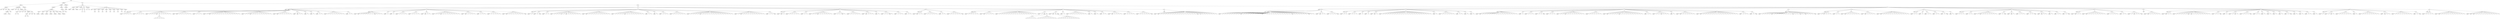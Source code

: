 digraph Tree {
	"t0" [label = "TEI"];
	"t1" [label = "teiHeader"];
	"t2" [label = "fileDesc"];
	"t3" [label = "titleStmt"];
	"t4" [label = "title"];
	"t5" [label = "title"];
	"t6" [label = "title"];
	"t7" [label = "author"];
	"t8" [label = "persName"];
	"t9" [label = "forename"];
	"t10" [label = "surname"];
	"t11" [label = "idno"];
	"t12" [label = "publicationStmt"];
	"t13" [label = "publisher"];
	"t14" [label = "idno"];
	"t15" [label = "idno"];
	"t16" [label = "availability"];
	"t17" [label = "licence"];
	"t18" [label = "ab"];
	"t19" [label = "ref"];
	"t20" [label = "sourceDesc"];
	"t21" [label = "bibl"];
	"t22" [label = "name"];
	"t23" [label = "idno"];
	"t24" [label = "idno"];
	"t25" [label = "availability"];
	"t26" [label = "licence"];
	"t27" [label = "ab"];
	"t28" [label = "ref"];
	"t29" [label = "bibl"];
	"t30" [label = "date"];
	"t31" [label = "date"];
	"t32" [label = "idno"];
	"t33" [label = "profileDesc"];
	"t34" [label = "particDesc"];
	"t35" [label = "listPerson"];
	"t36" [label = "person"];
	"t37" [label = "persName"];
	"t38" [label = "person"];
	"t39" [label = "persName"];
	"t40" [label = "person"];
	"t41" [label = "persName"];
	"t42" [label = "person"];
	"t43" [label = "persName"];
	"t44" [label = "person"];
	"t45" [label = "persName"];
	"t46" [label = "person"];
	"t47" [label = "persName"];
	"t48" [label = "person"];
	"t49" [label = "persName"];
	"t50" [label = "textClass"];
	"t51" [label = "keywords"];
	"t52" [label = "term"];
	"t53" [label = "term"];
	"t54" [label = "revisionDesc"];
	"t55" [label = "listChange"];
	"t56" [label = "change"];
	"t57" [label = "text"];
	"t58" [label = "front"];
	"t59" [label = "docTitle"];
	"t60" [label = "titlePart"];
	"t61" [label = "titlePart"];
	"t62" [label = "titlePart"];
	"t63" [label = "docDate"];
	"t64" [label = "docAuthor"];
	"t65" [label = "div"];
	"t66" [label = "div"];
	"t67" [label = "div"];
	"t68" [label = "p"];
	"t69" [label = "div"];
	"t70" [label = "p"];
	"t71" [label = "performance"];
	"t72" [label = "ab"];
	"t73" [label = "ab"];
	"t74" [label = "castList"];
	"t75" [label = "head"];
	"t76" [label = "castItem"];
	"t77" [label = "role"];
	"t78" [label = "castItem"];
	"t79" [label = "role"];
	"t80" [label = "castItem"];
	"t81" [label = "role"];
	"t82" [label = "castItem"];
	"t83" [label = "role"];
	"t84" [label = "castItem"];
	"t85" [label = "role"];
	"t86" [label = "castItem"];
	"t87" [label = "role"];
	"t88" [label = "castItem"];
	"t89" [label = "role"];
	"t90" [label = "castItem"];
	"t91" [label = "role"];
	"t92" [label = "castItem"];
	"t93" [label = "role"];
	"t94" [label = "body"];
	"t95" [label = "div"];
	"t96" [label = "head"];
	"t97" [label = "stage"];
	"t98" [label = "div"];
	"t99" [label = "head"];
	"t100" [label = "sp"];
	"t101" [label = "speaker"];
	"t102" [label = "l"];
	"t103" [label = "l"];
	"t104" [label = "l"];
	"t105" [label = "l"];
	"t106" [label = "sp"];
	"t107" [label = "speaker"];
	"t108" [label = "l"];
	"t109" [label = "l"];
	"t110" [label = "l"];
	"t111" [label = "l"];
	"t112" [label = "sp"];
	"t113" [label = "speaker"];
	"t114" [label = "l"];
	"t115" [label = "l"];
	"t116" [label = "l"];
	"t117" [label = "stage"];
	"t118" [label = "ab"];
	"t119" [label = "lg"];
	"t120" [label = "l"];
	"t121" [label = "l"];
	"t122" [label = "l"];
	"t123" [label = "l"];
	"t124" [label = "l"];
	"t125" [label = "l"];
	"t126" [label = "l"];
	"t127" [label = "l"];
	"t128" [label = "l"];
	"t129" [label = "l"];
	"t130" [label = "sp"];
	"t131" [label = "speaker"];
	"t132" [label = "stage"];
	"t133" [label = "l"];
	"t134" [label = "l"];
	"t135" [label = "l"];
	"t136" [label = "l"];
	"t137" [label = "l"];
	"t138" [label = "l"];
	"t139" [label = "sp"];
	"t140" [label = "speaker"];
	"t141" [label = "l"];
	"t142" [label = "l"];
	"t143" [label = "l"];
	"t144" [label = "sp"];
	"t145" [label = "speaker"];
	"t146" [label = "l"];
	"t147" [label = "stage"];
	"t148" [label = "l"];
	"t149" [label = "l"];
	"t150" [label = "l"];
	"t151" [label = "l"];
	"t152" [label = "l"];
	"t153" [label = "l"];
	"t154" [label = "l"];
	"t155" [label = "l"];
	"t156" [label = "l"];
	"t157" [label = "l"];
	"t158" [label = "l"];
	"t159" [label = "l"];
	"t160" [label = "l"];
	"t161" [label = "sp"];
	"t162" [label = "speaker"];
	"t163" [label = "l"];
	"t164" [label = "l"];
	"t165" [label = "stage"];
	"t166" [label = "l"];
	"t167" [label = "l"];
	"t168" [label = "l"];
	"t169" [label = "l"];
	"t170" [label = "l"];
	"t171" [label = "l"];
	"t172" [label = "l"];
	"t173" [label = "l"];
	"t174" [label = "l"];
	"t175" [label = "sp"];
	"t176" [label = "speaker"];
	"t177" [label = "stage"];
	"t178" [label = "l"];
	"t179" [label = "l"];
	"t180" [label = "l"];
	"t181" [label = "l"];
	"t182" [label = "l"];
	"t183" [label = "l"];
	"t184" [label = "sp"];
	"t185" [label = "speaker"];
	"t186" [label = "stage"];
	"t187" [label = "l"];
	"t188" [label = "l"];
	"t189" [label = "sp"];
	"t190" [label = "speaker"];
	"t191" [label = "l"];
	"t192" [label = "sp"];
	"t193" [label = "speaker"];
	"t194" [label = "l"];
	"t195" [label = "sp"];
	"t196" [label = "speaker"];
	"t197" [label = "l"];
	"t198" [label = "l"];
	"t199" [label = "sp"];
	"t200" [label = "speaker"];
	"t201" [label = "l"];
	"t202" [label = "l"];
	"t203" [label = "l"];
	"t204" [label = "l"];
	"t205" [label = "l"];
	"t206" [label = "l"];
	"t207" [label = "l"];
	"t208" [label = "l"];
	"t209" [label = "sp"];
	"t210" [label = "speaker"];
	"t211" [label = "l"];
	"t212" [label = "l"];
	"t213" [label = "div"];
	"t214" [label = "head"];
	"t215" [label = "sp"];
	"t216" [label = "speaker"];
	"t217" [label = "stage"];
	"t218" [label = "l"];
	"t219" [label = "l"];
	"t220" [label = "l"];
	"t221" [label = "l"];
	"t222" [label = "l"];
	"t223" [label = "l"];
	"t224" [label = "stage"];
	"t225" [label = "l"];
	"t226" [label = "l"];
	"t227" [label = "l"];
	"t228" [label = "sp"];
	"t229" [label = "speaker"];
	"t230" [label = "l"];
	"t231" [label = "sp"];
	"t232" [label = "speaker"];
	"t233" [label = "l"];
	"t234" [label = "sp"];
	"t235" [label = "speaker"];
	"t236" [label = "l"];
	"t237" [label = "l"];
	"t238" [label = "l"];
	"t239" [label = "l"];
	"t240" [label = "sp"];
	"t241" [label = "speaker"];
	"t242" [label = "l"];
	"t243" [label = "l"];
	"t244" [label = "l"];
	"t245" [label = "l"];
	"t246" [label = "sp"];
	"t247" [label = "speaker"];
	"t248" [label = "stage"];
	"t249" [label = "l"];
	"t250" [label = "l"];
	"t251" [label = "sp"];
	"t252" [label = "speaker"];
	"t253" [label = "l"];
	"t254" [label = "l"];
	"t255" [label = "stage"];
	"t256" [label = "l"];
	"t257" [label = "l"];
	"t258" [label = "l"];
	"t259" [label = "l"];
	"t260" [label = "l"];
	"t261" [label = "l"];
	"t262" [label = "l"];
	"t263" [label = "l"];
	"t264" [label = "sp"];
	"t265" [label = "speaker"];
	"t266" [label = "stage"];
	"t267" [label = "l"];
	"t268" [label = "l"];
	"t269" [label = "l"];
	"t270" [label = "l"];
	"t271" [label = "sp"];
	"t272" [label = "speaker"];
	"t273" [label = "l"];
	"t274" [label = "l"];
	"t275" [label = "l"];
	"t276" [label = "sp"];
	"t277" [label = "speaker"];
	"t278" [label = "l"];
	"t279" [label = "l"];
	"t280" [label = "l"];
	"t281" [label = "l"];
	"t282" [label = "l"];
	"t283" [label = "sp"];
	"t284" [label = "speaker"];
	"t285" [label = "stage"];
	"t286" [label = "l"];
	"t287" [label = "l"];
	"t288" [label = "l"];
	"t289" [label = "l"];
	"t290" [label = "l"];
	"t291" [label = "l"];
	"t292" [label = "l"];
	"t293" [label = "stage"];
	"t294" [label = "div"];
	"t295" [label = "head"];
	"t296" [label = "sp"];
	"t297" [label = "speaker"];
	"t298" [label = "l"];
	"t299" [label = "sp"];
	"t300" [label = "speaker"];
	"t301" [label = "l"];
	"t302" [label = "stage"];
	"t303" [label = "sp"];
	"t304" [label = "speaker"];
	"t305" [label = "l"];
	"t306" [label = "l"];
	"t307" [label = "sp"];
	"t308" [label = "speaker"];
	"t309" [label = "l"];
	"t310" [label = "l"];
	"t311" [label = "l"];
	"t312" [label = "note"];
	"t313" [label = "l"];
	"t314" [label = "stage"];
	"t315" [label = "l"];
	"t316" [label = "l"];
	"t317" [label = "l"];
	"t318" [label = "l"];
	"t319" [label = "l"];
	"t320" [label = "l"];
	"t321" [label = "sp"];
	"t322" [label = "speaker"];
	"t323" [label = "stage"];
	"t324" [label = "l"];
	"t325" [label = "l"];
	"t326" [label = "l"];
	"t327" [label = "l"];
	"t328" [label = "l"];
	"t329" [label = "l"];
	"t330" [label = "l"];
	"t331" [label = "l"];
	"t332" [label = "l"];
	"t333" [label = "l"];
	"t334" [label = "sp"];
	"t335" [label = "speaker"];
	"t336" [label = "l"];
	"t337" [label = "l"];
	"t338" [label = "l"];
	"t339" [label = "l"];
	"t340" [label = "stage"];
	"t341" [label = "l"];
	"t342" [label = "l"];
	"t343" [label = "l"];
	"t344" [label = "l"];
	"t345" [label = "l"];
	"t346" [label = "l"];
	"t347" [label = "l"];
	"t348" [label = "l"];
	"t349" [label = "sp"];
	"t350" [label = "speaker"];
	"t351" [label = "l"];
	"t352" [label = "l"];
	"t353" [label = "sp"];
	"t354" [label = "speaker"];
	"t355" [label = "l"];
	"t356" [label = "sp"];
	"t357" [label = "speaker"];
	"t358" [label = "l"];
	"t359" [label = "l"];
	"t360" [label = "l"];
	"t361" [label = "sp"];
	"t362" [label = "speaker"];
	"t363" [label = "l"];
	"t364" [label = "l"];
	"t365" [label = "l"];
	"t366" [label = "l"];
	"t367" [label = "l"];
	"t368" [label = "l"];
	"t369" [label = "sp"];
	"t370" [label = "speaker"];
	"t371" [label = "l"];
	"t372" [label = "l"];
	"t373" [label = "l"];
	"t374" [label = "l"];
	"t375" [label = "stage"];
	"t376" [label = "l"];
	"t377" [label = "l"];
	"t378" [label = "l"];
	"t379" [label = "l"];
	"t380" [label = "l"];
	"t381" [label = "l"];
	"t382" [label = "l"];
	"t383" [label = "l"];
	"t384" [label = "l"];
	"t385" [label = "l"];
	"t386" [label = "l"];
	"t387" [label = "l"];
	"t388" [label = "l"];
	"t389" [label = "l"];
	"t390" [label = "sp"];
	"t391" [label = "speaker"];
	"t392" [label = "l"];
	"t393" [label = "stage"];
	"t394" [label = "l"];
	"t395" [label = "l"];
	"t396" [label = "l"];
	"t397" [label = "l"];
	"t398" [label = "l"];
	"t399" [label = "l"];
	"t400" [label = "l"];
	"t401" [label = "l"];
	"t402" [label = "l"];
	"t403" [label = "l"];
	"t404" [label = "sp"];
	"t405" [label = "speaker"];
	"t406" [label = "l"];
	"t407" [label = "l"];
	"t408" [label = "stage"];
	"t409" [label = "div"];
	"t410" [label = "head"];
	"t411" [label = "sp"];
	"t412" [label = "speaker"];
	"t413" [label = "stage"];
	"t414" [label = "l"];
	"t415" [label = "sp"];
	"t416" [label = "speaker"];
	"t417" [label = "l"];
	"t418" [label = "l"];
	"t419" [label = "l"];
	"t420" [label = "l"];
	"t421" [label = "l"];
	"t422" [label = "sp"];
	"t423" [label = "speaker"];
	"t424" [label = "l"];
	"t425" [label = "l"];
	"t426" [label = "sp"];
	"t427" [label = "speaker"];
	"t428" [label = "l"];
	"t429" [label = "l"];
	"t430" [label = "stage"];
	"t431" [label = "l"];
	"t432" [label = "l"];
	"t433" [label = "l"];
	"t434" [label = "l"];
	"t435" [label = "l"];
	"t436" [label = "l"];
	"t437" [label = "sp"];
	"t438" [label = "speaker"];
	"t439" [label = "l"];
	"t440" [label = "l"];
	"t441" [label = "stage"];
	"t442" [label = "l"];
	"t443" [label = "sp"];
	"t444" [label = "speaker"];
	"t445" [label = "l"];
	"t446" [label = "l"];
	"t447" [label = "l"];
	"t448" [label = "l"];
	"t449" [label = "l"];
	"t450" [label = "sp"];
	"t451" [label = "speaker"];
	"t452" [label = "stage"];
	"t453" [label = "l"];
	"t454" [label = "l"];
	"t455" [label = "l"];
	"t456" [label = "sp"];
	"t457" [label = "speaker"];
	"t458" [label = "l"];
	"t459" [label = "sp"];
	"t460" [label = "speaker"];
	"t461" [label = "l"];
	"t462" [label = "l"];
	"t463" [label = "stage"];
	"t464" [label = "l"];
	"t465" [label = "sp"];
	"t466" [label = "speaker"];
	"t467" [label = "l"];
	"t468" [label = "l"];
	"t469" [label = "l"];
	"t470" [label = "sp"];
	"t471" [label = "speaker"];
	"t472" [label = "l"];
	"t473" [label = "l"];
	"t474" [label = "div"];
	"t475" [label = "head"];
	"t476" [label = "sp"];
	"t477" [label = "speaker"];
	"t478" [label = "stage"];
	"t479" [label = "l"];
	"t480" [label = "l"];
	"t481" [label = "sp"];
	"t482" [label = "speaker"];
	"t483" [label = "l"];
	"t484" [label = "l"];
	"t485" [label = "l"];
	"t486" [label = "l"];
	"t487" [label = "l"];
	"t488" [label = "sp"];
	"t489" [label = "speaker"];
	"t490" [label = "l"];
	"t491" [label = "l"];
	"t492" [label = "sp"];
	"t493" [label = "speaker"];
	"t494" [label = "l"];
	"t495" [label = "l"];
	"t496" [label = "l"];
	"t497" [label = "l"];
	"t498" [label = "l"];
	"t499" [label = "stage"];
	"t500" [label = "div"];
	"t501" [label = "head"];
	"t502" [label = "sp"];
	"t503" [label = "speaker"];
	"t504" [label = "l"];
	"t505" [label = "l"];
	"t506" [label = "l"];
	"t507" [label = "l"];
	"t508" [label = "l"];
	"t509" [label = "sp"];
	"t510" [label = "speaker"];
	"t511" [label = "stage"];
	"t512" [label = "l"];
	"t513" [label = "l"];
	"t514" [label = "l"];
	"t515" [label = "l"];
	"t516" [label = "sp"];
	"t517" [label = "speaker"];
	"t518" [label = "l"];
	"t519" [label = "l"];
	"t520" [label = "l"];
	"t521" [label = "l"];
	"t522" [label = "l"];
	"t523" [label = "l"];
	"t524" [label = "l"];
	"t525" [label = "l"];
	"t526" [label = "l"];
	"t527" [label = "l"];
	"t528" [label = "l"];
	"t529" [label = "l"];
	"t530" [label = "l"];
	"t531" [label = "l"];
	"t532" [label = "l"];
	"t533" [label = "l"];
	"t534" [label = "l"];
	"t535" [label = "sp"];
	"t536" [label = "speaker"];
	"t537" [label = "l"];
	"t538" [label = "stage"];
	"t539" [label = "ab"];
	"t540" [label = "lg"];
	"t541" [label = "l"];
	"t542" [label = "l"];
	"t543" [label = "l"];
	"t544" [label = "l"];
	"t545" [label = "l"];
	"t546" [label = "lg"];
	"t547" [label = "l"];
	"t548" [label = "l"];
	"t549" [label = "l"];
	"t550" [label = "l"];
	"t551" [label = "l"];
	"t552" [label = "l"];
	"t553" [label = "l"];
	"t554" [label = "l"];
	"t555" [label = "l"];
	"t556" [label = "sp"];
	"t557" [label = "speaker"];
	"t558" [label = "stage"];
	"t559" [label = "ab"];
	"t560" [label = "lg"];
	"t561" [label = "l"];
	"t562" [label = "l"];
	"t563" [label = "l"];
	"t564" [label = "l"];
	"t565" [label = "l"];
	"t566" [label = "l"];
	"t567" [label = "l"];
	"t568" [label = "l"];
	"t569" [label = "l"];
	"t570" [label = "l"];
	"t571" [label = "stage"];
	"t572" [label = "sp"];
	"t573" [label = "speaker"];
	"t574" [label = "l"];
	"t575" [label = "sp"];
	"t576" [label = "speaker"];
	"t577" [label = "l"];
	"t578" [label = "l"];
	"t579" [label = "l"];
	"t580" [label = "l"];
	"t581" [label = "l"];
	"t582" [label = "l"];
	"t583" [label = "l"];
	"t584" [label = "l"];
	"t585" [label = "sp"];
	"t586" [label = "speaker"];
	"t587" [label = "l"];
	"t588" [label = "sp"];
	"t589" [label = "speaker"];
	"t590" [label = "l"];
	"t591" [label = "sp"];
	"t592" [label = "speaker"];
	"t593" [label = "l"];
	"t594" [label = "l"];
	"t595" [label = "sp"];
	"t596" [label = "speaker"];
	"t597" [label = "stage"];
	"t598" [label = "l"];
	"t599" [label = "l"];
	"t600" [label = "l"];
	"t601" [label = "l"];
	"t602" [label = "sp"];
	"t603" [label = "speaker"];
	"t604" [label = "l"];
	"t605" [label = "l"];
	"t606" [label = "l"];
	"t607" [label = "l"];
	"t608" [label = "sp"];
	"t609" [label = "speaker"];
	"t610" [label = "l"];
	"t611" [label = "l"];
	"t612" [label = "l"];
	"t613" [label = "l"];
	"t614" [label = "l"];
	"t615" [label = "stage"];
	"t616" [label = "div"];
	"t617" [label = "head"];
	"t618" [label = "sp"];
	"t619" [label = "speaker"];
	"t620" [label = "stage"];
	"t621" [label = "l"];
	"t622" [label = "l"];
	"t623" [label = "l"];
	"t624" [label = "l"];
	"t625" [label = "l"];
	"t626" [label = "l"];
	"t627" [label = "l"];
	"t628" [label = "l"];
	"t629" [label = "l"];
	"t630" [label = "l"];
	"t631" [label = "l"];
	"t632" [label = "l"];
	"t633" [label = "l"];
	"t634" [label = "l"];
	"t635" [label = "l"];
	"t636" [label = "l"];
	"t637" [label = "stage"];
	"t638" [label = "note"];
	"t639" [label = "l"];
	"t640" [label = "l"];
	"t641" [label = "l"];
	"t642" [label = "l"];
	"t643" [label = "l"];
	"t644" [label = "l"];
	"t645" [label = "l"];
	"t646" [label = "div"];
	"t647" [label = "head"];
	"t648" [label = "div"];
	"t649" [label = "head"];
	"t650" [label = "stage"];
	"t651" [label = "sp"];
	"t652" [label = "speaker"];
	"t653" [label = "l"];
	"t654" [label = "l"];
	"t655" [label = "l"];
	"t656" [label = "l"];
	"t657" [label = "l"];
	"t658" [label = "l"];
	"t659" [label = "l"];
	"t660" [label = "l"];
	"t661" [label = "stage"];
	"t662" [label = "l"];
	"t663" [label = "l"];
	"t664" [label = "l"];
	"t665" [label = "l"];
	"t666" [label = "l"];
	"t667" [label = "l"];
	"t668" [label = "l"];
	"t669" [label = "l"];
	"t670" [label = "stage"];
	"t671" [label = "l"];
	"t672" [label = "l"];
	"t673" [label = "l"];
	"t674" [label = "l"];
	"t675" [label = "l"];
	"t676" [label = "l"];
	"t677" [label = "l"];
	"t678" [label = "l"];
	"t679" [label = "l"];
	"t680" [label = "l"];
	"t681" [label = "l"];
	"t682" [label = "l"];
	"t683" [label = "stage"];
	"t684" [label = "l"];
	"t685" [label = "l"];
	"t686" [label = "l"];
	"t687" [label = "l"];
	"t688" [label = "l"];
	"t689" [label = "l"];
	"t690" [label = "stage"];
	"t691" [label = "l"];
	"t692" [label = "l"];
	"t693" [label = "sp"];
	"t694" [label = "speaker"];
	"t695" [label = "stage"];
	"t696" [label = "l"];
	"t697" [label = "l"];
	"t698" [label = "sp"];
	"t699" [label = "speaker"];
	"t700" [label = "l"];
	"t701" [label = "l"];
	"t702" [label = "l"];
	"t703" [label = "stage"];
	"t704" [label = "div"];
	"t705" [label = "head"];
	"t706" [label = "sp"];
	"t707" [label = "speaker"];
	"t708" [label = "l"];
	"t709" [label = "l"];
	"t710" [label = "sp"];
	"t711" [label = "speaker"];
	"t712" [label = "l"];
	"t713" [label = "l"];
	"t714" [label = "l"];
	"t715" [label = "sp"];
	"t716" [label = "speaker"];
	"t717" [label = "l"];
	"t718" [label = "sp"];
	"t719" [label = "speaker"];
	"t720" [label = "l"];
	"t721" [label = "sp"];
	"t722" [label = "speaker"];
	"t723" [label = "stage"];
	"t724" [label = "l"];
	"t725" [label = "sp"];
	"t726" [label = "speaker"];
	"t727" [label = "l"];
	"t728" [label = "l"];
	"t729" [label = "l"];
	"t730" [label = "l"];
	"t731" [label = "l"];
	"t732" [label = "l"];
	"t733" [label = "l"];
	"t734" [label = "l"];
	"t735" [label = "l"];
	"t736" [label = "l"];
	"t737" [label = "l"];
	"t738" [label = "l"];
	"t739" [label = "l"];
	"t740" [label = "l"];
	"t741" [label = "l"];
	"t742" [label = "l"];
	"t743" [label = "l"];
	"t744" [label = "l"];
	"t745" [label = "l"];
	"t746" [label = "l"];
	"t747" [label = "l"];
	"t748" [label = "l"];
	"t749" [label = "sp"];
	"t750" [label = "speaker"];
	"t751" [label = "l"];
	"t752" [label = "sp"];
	"t753" [label = "speaker"];
	"t754" [label = "l"];
	"t755" [label = "l"];
	"t756" [label = "l"];
	"t757" [label = "l"];
	"t758" [label = "l"];
	"t759" [label = "l"];
	"t760" [label = "sp"];
	"t761" [label = "speaker"];
	"t762" [label = "l"];
	"t763" [label = "l"];
	"t764" [label = "sp"];
	"t765" [label = "speaker"];
	"t766" [label = "l"];
	"t767" [label = "sp"];
	"t768" [label = "speaker"];
	"t769" [label = "l"];
	"t770" [label = "div"];
	"t771" [label = "head"];
	"t772" [label = "sp"];
	"t773" [label = "speaker"];
	"t774" [label = "stage"];
	"t775" [label = "l"];
	"t776" [label = "l"];
	"t777" [label = "l"];
	"t778" [label = "l"];
	"t779" [label = "l"];
	"t780" [label = "l"];
	"t781" [label = "l"];
	"t782" [label = "l"];
	"t783" [label = "l"];
	"t784" [label = "l"];
	"t785" [label = "l"];
	"t786" [label = "l"];
	"t787" [label = "l"];
	"t788" [label = "l"];
	"t789" [label = "l"];
	"t790" [label = "l"];
	"t791" [label = "sp"];
	"t792" [label = "speaker"];
	"t793" [label = "l"];
	"t794" [label = "sp"];
	"t795" [label = "speaker"];
	"t796" [label = "l"];
	"t797" [label = "l"];
	"t798" [label = "l"];
	"t799" [label = "sp"];
	"t800" [label = "speaker"];
	"t801" [label = "l"];
	"t802" [label = "l"];
	"t803" [label = "stage"];
	"t804" [label = "sp"];
	"t805" [label = "speaker"];
	"t806" [label = "l"];
	"t807" [label = "l"];
	"t808" [label = "l"];
	"t809" [label = "sp"];
	"t810" [label = "speaker"];
	"t811" [label = "l"];
	"t812" [label = "l"];
	"t813" [label = "stage"];
	"t814" [label = "l"];
	"t815" [label = "l"];
	"t816" [label = "l"];
	"t817" [label = "l"];
	"t818" [label = "l"];
	"t819" [label = "l"];
	"t820" [label = "l"];
	"t821" [label = "l"];
	"t822" [label = "sp"];
	"t823" [label = "speaker"];
	"t824" [label = "l"];
	"t825" [label = "l"];
	"t826" [label = "l"];
	"t827" [label = "l"];
	"t828" [label = "l"];
	"t829" [label = "l"];
	"t830" [label = "sp"];
	"t831" [label = "speaker"];
	"t832" [label = "stage"];
	"t833" [label = "l"];
	"t834" [label = "l"];
	"t835" [label = "l"];
	"t836" [label = "l"];
	"t837" [label = "stage"];
	"t838" [label = "l"];
	"t839" [label = "l"];
	"t840" [label = "l"];
	"t841" [label = "l"];
	"t842" [label = "l"];
	"t843" [label = "l"];
	"t844" [label = "l"];
	"t845" [label = "l"];
	"t846" [label = "l"];
	"t847" [label = "l"];
	"t848" [label = "sp"];
	"t849" [label = "speaker"];
	"t850" [label = "l"];
	"t851" [label = "l"];
	"t852" [label = "sp"];
	"t853" [label = "speaker"];
	"t854" [label = "l"];
	"t855" [label = "l"];
	"t856" [label = "stage"];
	"t857" [label = "l"];
	"t858" [label = "l"];
	"t859" [label = "l"];
	"t860" [label = "sp"];
	"t861" [label = "speaker"];
	"t862" [label = "l"];
	"t863" [label = "sp"];
	"t864" [label = "speaker"];
	"t865" [label = "stage"];
	"t866" [label = "l"];
	"t867" [label = "l"];
	"t868" [label = "l"];
	"t869" [label = "l"];
	"t870" [label = "l"];
	"t871" [label = "l"];
	"t872" [label = "sp"];
	"t873" [label = "speaker"];
	"t874" [label = "stage"];
	"t875" [label = "l"];
	"t876" [label = "l"];
	"t877" [label = "l"];
	"t878" [label = "l"];
	"t879" [label = "l"];
	"t880" [label = "l"];
	"t881" [label = "l"];
	"t882" [label = "l"];
	"t883" [label = "l"];
	"t884" [label = "l"];
	"t885" [label = "l"];
	"t886" [label = "l"];
	"t887" [label = "l"];
	"t888" [label = "l"];
	"t889" [label = "l"];
	"t890" [label = "l"];
	"t891" [label = "sp"];
	"t892" [label = "speaker"];
	"t893" [label = "l"];
	"t894" [label = "l"];
	"t895" [label = "l"];
	"t896" [label = "sp"];
	"t897" [label = "speaker"];
	"t898" [label = "l"];
	"t899" [label = "stage"];
	"t900" [label = "div"];
	"t901" [label = "head"];
	"t902" [label = "sp"];
	"t903" [label = "speaker"];
	"t904" [label = "l"];
	"t905" [label = "l"];
	"t906" [label = "l"];
	"t907" [label = "l"];
	"t908" [label = "stage"];
	"t909" [label = "l"];
	"t910" [label = "l"];
	"t911" [label = "l"];
	"t912" [label = "l"];
	"t913" [label = "l"];
	"t914" [label = "l"];
	"t915" [label = "l"];
	"t916" [label = "l"];
	"t917" [label = "stage"];
	"t918" [label = "l"];
	"t919" [label = "l"];
	"t920" [label = "stage"];
	"t921" [label = "l"];
	"t922" [label = "stage"];
	"t923" [label = "l"];
	"t924" [label = "l"];
	"t925" [label = "l"];
	"t926" [label = "stage"];
	"t927" [label = "div"];
	"t928" [label = "head"];
	"t929" [label = "sp"];
	"t930" [label = "speaker"];
	"t931" [label = "l"];
	"t932" [label = "note"];
	"t933" [label = "l"];
	"t934" [label = "l"];
	"t935" [label = "l"];
	"t936" [label = "sp"];
	"t937" [label = "speaker"];
	"t938" [label = "l"];
	"t939" [label = "l"];
	"t940" [label = "sp"];
	"t941" [label = "speaker"];
	"t942" [label = "stage"];
	"t943" [label = "l"];
	"t944" [label = "l"];
	"t945" [label = "l"];
	"t946" [label = "l"];
	"t947" [label = "l"];
	"t948" [label = "l"];
	"t949" [label = "sp"];
	"t950" [label = "speaker"];
	"t951" [label = "stage"];
	"t952" [label = "l"];
	"t953" [label = "l"];
	"t954" [label = "l"];
	"t955" [label = "l"];
	"t956" [label = "sp"];
	"t957" [label = "speaker"];
	"t958" [label = "stage"];
	"t959" [label = "l"];
	"t960" [label = "l"];
	"t961" [label = "l"];
	"t962" [label = "l"];
	"t963" [label = "l"];
	"t964" [label = "l"];
	"t965" [label = "l"];
	"t966" [label = "l"];
	"t967" [label = "l"];
	"t968" [label = "l"];
	"t969" [label = "l"];
	"t970" [label = "l"];
	"t971" [label = "div"];
	"t972" [label = "head"];
	"t973" [label = "sp"];
	"t974" [label = "speaker"];
	"t975" [label = "l"];
	"t976" [label = "l"];
	"t977" [label = "sp"];
	"t978" [label = "speaker"];
	"t979" [label = "l"];
	"t980" [label = "sp"];
	"t981" [label = "speaker"];
	"t982" [label = "l"];
	"t983" [label = "l"];
	"t984" [label = "sp"];
	"t985" [label = "speaker"];
	"t986" [label = "l"];
	"t987" [label = "l"];
	"t988" [label = "sp"];
	"t989" [label = "speaker"];
	"t990" [label = "l"];
	"t991" [label = "stage"];
	"t992" [label = "sp"];
	"t993" [label = "speaker"];
	"t994" [label = "l"];
	"t995" [label = "div"];
	"t996" [label = "head"];
	"t997" [label = "sp"];
	"t998" [label = "speaker"];
	"t999" [label = "l"];
	"t1000" [label = "l"];
	"t1001" [label = "l"];
	"t1002" [label = "sp"];
	"t1003" [label = "speaker"];
	"t1004" [label = "l"];
	"t1005" [label = "l"];
	"t1006" [label = "sp"];
	"t1007" [label = "speaker"];
	"t1008" [label = "l"];
	"t1009" [label = "stage"];
	"t1010" [label = "l"];
	"t1011" [label = "l"];
	"t1012" [label = "l"];
	"t1013" [label = "l"];
	"t1014" [label = "l"];
	"t1015" [label = "l"];
	"t1016" [label = "l"];
	"t1017" [label = "sp"];
	"t1018" [label = "speaker"];
	"t1019" [label = "l"];
	"t1020" [label = "stage"];
	"t1021" [label = "sp"];
	"t1022" [label = "speaker"];
	"t1023" [label = "stage"];
	"t1024" [label = "l"];
	"t1025" [label = "sp"];
	"t1026" [label = "speaker"];
	"t1027" [label = "l"];
	"t1028" [label = "l"];
	"t1029" [label = "l"];
	"t1030" [label = "sp"];
	"t1031" [label = "speaker"];
	"t1032" [label = "l"];
	"t1033" [label = "l"];
	"t1034" [label = "stage"];
	"t1035" [label = "sp"];
	"t1036" [label = "speaker"];
	"t1037" [label = "stage"];
	"t1038" [label = "l"];
	"t1039" [label = "l"];
	"t1040" [label = "sp"];
	"t1041" [label = "speaker"];
	"t1042" [label = "l"];
	"t1043" [label = "sp"];
	"t1044" [label = "speaker"];
	"t1045" [label = "l"];
	"t1046" [label = "l"];
	"t1047" [label = "sp"];
	"t1048" [label = "speaker"];
	"t1049" [label = "l"];
	"t1050" [label = "stage"];
	"t1051" [label = "div"];
	"t1052" [label = "head"];
	"t1053" [label = "sp"];
	"t1054" [label = "speaker"];
	"t1055" [label = "stage"];
	"t1056" [label = "l"];
	"t1057" [label = "l"];
	"t1058" [label = "sp"];
	"t1059" [label = "speaker"];
	"t1060" [label = "stage"];
	"t1061" [label = "l"];
	"t1062" [label = "l"];
	"t1063" [label = "l"];
	"t1064" [label = "l"];
	"t1065" [label = "l"];
	"t1066" [label = "l"];
	"t1067" [label = "l"];
	"t1068" [label = "l"];
	"t1069" [label = "sp"];
	"t1070" [label = "speaker"];
	"t1071" [label = "l"];
	"t1072" [label = "l"];
	"t1073" [label = "l"];
	"t1074" [label = "l"];
	"t1075" [label = "sp"];
	"t1076" [label = "speaker"];
	"t1077" [label = "l"];
	"t1078" [label = "l"];
	"t1079" [label = "sp"];
	"t1080" [label = "speaker"];
	"t1081" [label = "l"];
	"t1082" [label = "stage"];
	"t1083" [label = "l"];
	"t1084" [label = "l"];
	"t1085" [label = "stage"];
	"t1086" [label = "div"];
	"t1087" [label = "head"];
	"t1088" [label = "sp"];
	"t1089" [label = "speaker"];
	"t1090" [label = "stage"];
	"t1091" [label = "l"];
	"t1092" [label = "l"];
	"t1093" [label = "l"];
	"t1094" [label = "l"];
	"t1095" [label = "l"];
	"t1096" [label = "div"];
	"t1097" [label = "head"];
	"t1098" [label = "sp"];
	"t1099" [label = "speaker"];
	"t1100" [label = "stage"];
	"t1101" [label = "l"];
	"t1102" [label = "l"];
	"t1103" [label = "sp"];
	"t1104" [label = "speaker"];
	"t1105" [label = "l"];
	"t1106" [label = "l"];
	"t1107" [label = "l"];
	"t1108" [label = "l"];
	"t1109" [label = "l"];
	"t1110" [label = "stage"];
	"t1111" [label = "stage"];
	"t1112" [label = "l"];
	"t1113" [label = "l"];
	"t1114" [label = "l"];
	"t1115" [label = "l"];
	"t1116" [label = "l"];
	"t1117" [label = "l"];
	"t1118" [label = "l"];
	"t1119" [label = "l"];
	"t1120" [label = "sp"];
	"t1121" [label = "speaker"];
	"t1122" [label = "l"];
	"t1123" [label = "l"];
	"t1124" [label = "stage"];
	"t1125" [label = "sp"];
	"t1126" [label = "speaker"];
	"t1127" [label = "l"];
	"t1128" [label = "sp"];
	"t1129" [label = "speaker"];
	"t1130" [label = "l"];
	"t1131" [label = "stage"];
	"t1132" [label = "l"];
	"t1133" [label = "sp"];
	"t1134" [label = "speaker"];
	"t1135" [label = "l"];
	"t1136" [label = "l"];
	"t1137" [label = "l"];
	"t1138" [label = "stage"];
	"t1139" [label = "sp"];
	"t1140" [label = "speaker"];
	"t1141" [label = "l"];
	"t1142" [label = "l"];
	"t1143" [label = "sp"];
	"t1144" [label = "speaker"];
	"t1145" [label = "l"];
	"t1146" [label = "sp"];
	"t1147" [label = "speaker"];
	"t1148" [label = "l"];
	"t1149" [label = "sp"];
	"t1150" [label = "speaker"];
	"t1151" [label = "l"];
	"t1152" [label = "sp"];
	"t1153" [label = "speaker"];
	"t1154" [label = "l"];
	"t1155" [label = "sp"];
	"t1156" [label = "speaker"];
	"t1157" [label = "l"];
	"t1158" [label = "stage"];
	"t1159" [label = "sp"];
	"t1160" [label = "speaker"];
	"t1161" [label = "l"];
	"t1162" [label = "sp"];
	"t1163" [label = "speaker"];
	"t1164" [label = "l"];
	"t1165" [label = "sp"];
	"t1166" [label = "speaker"];
	"t1167" [label = "l"];
	"t1168" [label = "l"];
	"t1169" [label = "sp"];
	"t1170" [label = "speaker"];
	"t1171" [label = "l"];
	"t1172" [label = "div"];
	"t1173" [label = "head"];
	"t1174" [label = "sp"];
	"t1175" [label = "speaker"];
	"t1176" [label = "l"];
	"t1177" [label = "sp"];
	"t1178" [label = "speaker"];
	"t1179" [label = "l"];
	"t1180" [label = "stage"];
	"t1181" [label = "l"];
	"t1182" [label = "sp"];
	"t1183" [label = "speaker"];
	"t1184" [label = "l"];
	"t1185" [label = "l"];
	"t1186" [label = "l"];
	"t1187" [label = "l"];
	"t1188" [label = "l"];
	"t1189" [label = "l"];
	"t1190" [label = "sp"];
	"t1191" [label = "speaker"];
	"t1192" [label = "l"];
	"t1193" [label = "sp"];
	"t1194" [label = "speaker"];
	"t1195" [label = "l"];
	"t1196" [label = "l"];
	"t1197" [label = "l"];
	"t1198" [label = "l"];
	"t1199" [label = "l"];
	"t1200" [label = "l"];
	"t1201" [label = "l"];
	"t1202" [label = "l"];
	"t1203" [label = "sp"];
	"t1204" [label = "speaker"];
	"t1205" [label = "stage"];
	"t1206" [label = "l"];
	"t1207" [label = "l"];
	"t1208" [label = "sp"];
	"t1209" [label = "speaker"];
	"t1210" [label = "l"];
	"t1211" [label = "l"];
	"t1212" [label = "l"];
	"t1213" [label = "l"];
	"t1214" [label = "l"];
	"t1215" [label = "l"];
	"t1216" [label = "l"];
	"t1217" [label = "l"];
	"t1218" [label = "sp"];
	"t1219" [label = "speaker"];
	"t1220" [label = "l"];
	"t1221" [label = "stage"];
	"t1222" [label = "div"];
	"t1223" [label = "head"];
	"t1224" [label = "sp"];
	"t1225" [label = "speaker"];
	"t1226" [label = "l"];
	"t1227" [label = "l"];
	"t1228" [label = "l"];
	"t1229" [label = "l"];
	"t1230" [label = "sp"];
	"t1231" [label = "speaker"];
	"t1232" [label = "stage"];
	"t1233" [label = "l"];
	"t1234" [label = "l"];
	"t1235" [label = "l"];
	"t1236" [label = "l"];
	"t1237" [label = "l"];
	"t1238" [label = "l"];
	"t1239" [label = "l"];
	"t1240" [label = "l"];
	"t1241" [label = "l"];
	"t1242" [label = "l"];
	"t1243" [label = "l"];
	"t1244" [label = "sp"];
	"t1245" [label = "speaker"];
	"t1246" [label = "stage"];
	"t1247" [label = "stage"];
	"t1248" [label = "l"];
	"t1249" [label = "l"];
	"t1250" [label = "l"];
	"t1251" [label = "l"];
	"t1252" [label = "l"];
	"t1253" [label = "l"];
	"t1254" [label = "l"];
	"t1255" [label = "l"];
	"t1256" [label = "l"];
	"t1257" [label = "l"];
	"t1258" [label = "l"];
	"t0" -> "t1";
	"t1" -> "t2";
	"t2" -> "t3";
	"t3" -> "t4";
	"t3" -> "t5";
	"t3" -> "t6";
	"t3" -> "t7";
	"t7" -> "t8";
	"t8" -> "t9";
	"t8" -> "t10";
	"t7" -> "t11";
	"t2" -> "t12";
	"t12" -> "t13";
	"t12" -> "t14";
	"t12" -> "t15";
	"t12" -> "t16";
	"t16" -> "t17";
	"t17" -> "t18";
	"t17" -> "t19";
	"t2" -> "t20";
	"t20" -> "t21";
	"t21" -> "t22";
	"t21" -> "t23";
	"t21" -> "t24";
	"t21" -> "t25";
	"t25" -> "t26";
	"t26" -> "t27";
	"t26" -> "t28";
	"t21" -> "t29";
	"t29" -> "t30";
	"t29" -> "t31";
	"t29" -> "t32";
	"t1" -> "t33";
	"t33" -> "t34";
	"t34" -> "t35";
	"t35" -> "t36";
	"t36" -> "t37";
	"t35" -> "t38";
	"t38" -> "t39";
	"t35" -> "t40";
	"t40" -> "t41";
	"t35" -> "t42";
	"t42" -> "t43";
	"t35" -> "t44";
	"t44" -> "t45";
	"t35" -> "t46";
	"t46" -> "t47";
	"t35" -> "t48";
	"t48" -> "t49";
	"t33" -> "t50";
	"t50" -> "t51";
	"t51" -> "t52";
	"t51" -> "t53";
	"t1" -> "t54";
	"t54" -> "t55";
	"t55" -> "t56";
	"t0" -> "t57";
	"t57" -> "t58";
	"t58" -> "t59";
	"t59" -> "t60";
	"t59" -> "t61";
	"t59" -> "t62";
	"t58" -> "t63";
	"t58" -> "t64";
	"t58" -> "t65";
	"t65" -> "t66";
	"t65" -> "t67";
	"t67" -> "t68";
	"t65" -> "t69";
	"t69" -> "t70";
	"t58" -> "t71";
	"t71" -> "t72";
	"t71" -> "t73";
	"t58" -> "t74";
	"t74" -> "t75";
	"t74" -> "t76";
	"t76" -> "t77";
	"t74" -> "t78";
	"t78" -> "t79";
	"t74" -> "t80";
	"t80" -> "t81";
	"t74" -> "t82";
	"t82" -> "t83";
	"t74" -> "t84";
	"t84" -> "t85";
	"t74" -> "t86";
	"t86" -> "t87";
	"t74" -> "t88";
	"t88" -> "t89";
	"t74" -> "t90";
	"t90" -> "t91";
	"t74" -> "t92";
	"t92" -> "t93";
	"t57" -> "t94";
	"t94" -> "t95";
	"t95" -> "t96";
	"t95" -> "t97";
	"t95" -> "t98";
	"t98" -> "t99";
	"t98" -> "t100";
	"t100" -> "t101";
	"t100" -> "t102";
	"t100" -> "t103";
	"t100" -> "t104";
	"t100" -> "t105";
	"t98" -> "t106";
	"t106" -> "t107";
	"t106" -> "t108";
	"t106" -> "t109";
	"t106" -> "t110";
	"t106" -> "t111";
	"t98" -> "t112";
	"t112" -> "t113";
	"t112" -> "t114";
	"t112" -> "t115";
	"t112" -> "t116";
	"t112" -> "t117";
	"t112" -> "t118";
	"t118" -> "t119";
	"t119" -> "t120";
	"t119" -> "t121";
	"t119" -> "t122";
	"t119" -> "t123";
	"t119" -> "t124";
	"t112" -> "t125";
	"t112" -> "t126";
	"t112" -> "t127";
	"t112" -> "t128";
	"t112" -> "t129";
	"t98" -> "t130";
	"t130" -> "t131";
	"t130" -> "t132";
	"t130" -> "t133";
	"t130" -> "t134";
	"t130" -> "t135";
	"t130" -> "t136";
	"t130" -> "t137";
	"t130" -> "t138";
	"t98" -> "t139";
	"t139" -> "t140";
	"t139" -> "t141";
	"t139" -> "t142";
	"t139" -> "t143";
	"t98" -> "t144";
	"t144" -> "t145";
	"t144" -> "t146";
	"t144" -> "t147";
	"t144" -> "t148";
	"t144" -> "t149";
	"t144" -> "t150";
	"t144" -> "t151";
	"t144" -> "t152";
	"t144" -> "t153";
	"t144" -> "t154";
	"t144" -> "t155";
	"t144" -> "t156";
	"t144" -> "t157";
	"t144" -> "t158";
	"t144" -> "t159";
	"t144" -> "t160";
	"t98" -> "t161";
	"t161" -> "t162";
	"t161" -> "t163";
	"t161" -> "t164";
	"t161" -> "t165";
	"t161" -> "t166";
	"t161" -> "t167";
	"t161" -> "t168";
	"t161" -> "t169";
	"t161" -> "t170";
	"t161" -> "t171";
	"t161" -> "t172";
	"t161" -> "t173";
	"t161" -> "t174";
	"t98" -> "t175";
	"t175" -> "t176";
	"t175" -> "t177";
	"t175" -> "t178";
	"t175" -> "t179";
	"t175" -> "t180";
	"t175" -> "t181";
	"t175" -> "t182";
	"t175" -> "t183";
	"t98" -> "t184";
	"t184" -> "t185";
	"t184" -> "t186";
	"t184" -> "t187";
	"t184" -> "t188";
	"t98" -> "t189";
	"t189" -> "t190";
	"t189" -> "t191";
	"t98" -> "t192";
	"t192" -> "t193";
	"t192" -> "t194";
	"t98" -> "t195";
	"t195" -> "t196";
	"t195" -> "t197";
	"t195" -> "t198";
	"t98" -> "t199";
	"t199" -> "t200";
	"t199" -> "t201";
	"t199" -> "t202";
	"t199" -> "t203";
	"t199" -> "t204";
	"t199" -> "t205";
	"t199" -> "t206";
	"t199" -> "t207";
	"t199" -> "t208";
	"t98" -> "t209";
	"t209" -> "t210";
	"t209" -> "t211";
	"t209" -> "t212";
	"t95" -> "t213";
	"t213" -> "t214";
	"t213" -> "t215";
	"t215" -> "t216";
	"t215" -> "t217";
	"t215" -> "t218";
	"t215" -> "t219";
	"t215" -> "t220";
	"t215" -> "t221";
	"t215" -> "t222";
	"t215" -> "t223";
	"t215" -> "t224";
	"t215" -> "t225";
	"t215" -> "t226";
	"t215" -> "t227";
	"t213" -> "t228";
	"t228" -> "t229";
	"t228" -> "t230";
	"t213" -> "t231";
	"t231" -> "t232";
	"t231" -> "t233";
	"t213" -> "t234";
	"t234" -> "t235";
	"t234" -> "t236";
	"t234" -> "t237";
	"t234" -> "t238";
	"t234" -> "t239";
	"t213" -> "t240";
	"t240" -> "t241";
	"t240" -> "t242";
	"t240" -> "t243";
	"t240" -> "t244";
	"t240" -> "t245";
	"t213" -> "t246";
	"t246" -> "t247";
	"t246" -> "t248";
	"t246" -> "t249";
	"t246" -> "t250";
	"t213" -> "t251";
	"t251" -> "t252";
	"t251" -> "t253";
	"t251" -> "t254";
	"t251" -> "t255";
	"t251" -> "t256";
	"t251" -> "t257";
	"t251" -> "t258";
	"t251" -> "t259";
	"t251" -> "t260";
	"t251" -> "t261";
	"t251" -> "t262";
	"t251" -> "t263";
	"t213" -> "t264";
	"t264" -> "t265";
	"t264" -> "t266";
	"t264" -> "t267";
	"t264" -> "t268";
	"t264" -> "t269";
	"t264" -> "t270";
	"t213" -> "t271";
	"t271" -> "t272";
	"t271" -> "t273";
	"t271" -> "t274";
	"t271" -> "t275";
	"t213" -> "t276";
	"t276" -> "t277";
	"t276" -> "t278";
	"t276" -> "t279";
	"t276" -> "t280";
	"t276" -> "t281";
	"t276" -> "t282";
	"t213" -> "t283";
	"t283" -> "t284";
	"t283" -> "t285";
	"t283" -> "t286";
	"t283" -> "t287";
	"t283" -> "t288";
	"t283" -> "t289";
	"t283" -> "t290";
	"t283" -> "t291";
	"t283" -> "t292";
	"t283" -> "t293";
	"t95" -> "t294";
	"t294" -> "t295";
	"t294" -> "t296";
	"t296" -> "t297";
	"t296" -> "t298";
	"t294" -> "t299";
	"t299" -> "t300";
	"t299" -> "t301";
	"t299" -> "t302";
	"t294" -> "t303";
	"t303" -> "t304";
	"t303" -> "t305";
	"t303" -> "t306";
	"t294" -> "t307";
	"t307" -> "t308";
	"t307" -> "t309";
	"t307" -> "t310";
	"t307" -> "t311";
	"t307" -> "t312";
	"t307" -> "t313";
	"t307" -> "t314";
	"t307" -> "t315";
	"t307" -> "t316";
	"t307" -> "t317";
	"t307" -> "t318";
	"t307" -> "t319";
	"t307" -> "t320";
	"t294" -> "t321";
	"t321" -> "t322";
	"t321" -> "t323";
	"t321" -> "t324";
	"t321" -> "t325";
	"t321" -> "t326";
	"t321" -> "t327";
	"t321" -> "t328";
	"t321" -> "t329";
	"t321" -> "t330";
	"t321" -> "t331";
	"t321" -> "t332";
	"t321" -> "t333";
	"t294" -> "t334";
	"t334" -> "t335";
	"t334" -> "t336";
	"t334" -> "t337";
	"t334" -> "t338";
	"t334" -> "t339";
	"t334" -> "t340";
	"t334" -> "t341";
	"t334" -> "t342";
	"t334" -> "t343";
	"t334" -> "t344";
	"t334" -> "t345";
	"t334" -> "t346";
	"t334" -> "t347";
	"t334" -> "t348";
	"t294" -> "t349";
	"t349" -> "t350";
	"t349" -> "t351";
	"t349" -> "t352";
	"t294" -> "t353";
	"t353" -> "t354";
	"t353" -> "t355";
	"t294" -> "t356";
	"t356" -> "t357";
	"t356" -> "t358";
	"t356" -> "t359";
	"t356" -> "t360";
	"t294" -> "t361";
	"t361" -> "t362";
	"t361" -> "t363";
	"t361" -> "t364";
	"t361" -> "t365";
	"t361" -> "t366";
	"t361" -> "t367";
	"t361" -> "t368";
	"t294" -> "t369";
	"t369" -> "t370";
	"t369" -> "t371";
	"t369" -> "t372";
	"t369" -> "t373";
	"t369" -> "t374";
	"t369" -> "t375";
	"t369" -> "t376";
	"t369" -> "t377";
	"t369" -> "t378";
	"t369" -> "t379";
	"t369" -> "t380";
	"t369" -> "t381";
	"t369" -> "t382";
	"t369" -> "t383";
	"t369" -> "t384";
	"t369" -> "t385";
	"t369" -> "t386";
	"t369" -> "t387";
	"t369" -> "t388";
	"t369" -> "t389";
	"t294" -> "t390";
	"t390" -> "t391";
	"t390" -> "t392";
	"t390" -> "t393";
	"t390" -> "t394";
	"t390" -> "t395";
	"t390" -> "t396";
	"t390" -> "t397";
	"t390" -> "t398";
	"t390" -> "t399";
	"t390" -> "t400";
	"t390" -> "t401";
	"t390" -> "t402";
	"t390" -> "t403";
	"t294" -> "t404";
	"t404" -> "t405";
	"t404" -> "t406";
	"t404" -> "t407";
	"t404" -> "t408";
	"t95" -> "t409";
	"t409" -> "t410";
	"t409" -> "t411";
	"t411" -> "t412";
	"t411" -> "t413";
	"t411" -> "t414";
	"t409" -> "t415";
	"t415" -> "t416";
	"t415" -> "t417";
	"t415" -> "t418";
	"t415" -> "t419";
	"t415" -> "t420";
	"t415" -> "t421";
	"t409" -> "t422";
	"t422" -> "t423";
	"t422" -> "t424";
	"t422" -> "t425";
	"t409" -> "t426";
	"t426" -> "t427";
	"t426" -> "t428";
	"t426" -> "t429";
	"t426" -> "t430";
	"t426" -> "t431";
	"t426" -> "t432";
	"t426" -> "t433";
	"t426" -> "t434";
	"t426" -> "t435";
	"t426" -> "t436";
	"t409" -> "t437";
	"t437" -> "t438";
	"t437" -> "t439";
	"t437" -> "t440";
	"t437" -> "t441";
	"t437" -> "t442";
	"t409" -> "t443";
	"t443" -> "t444";
	"t443" -> "t445";
	"t443" -> "t446";
	"t443" -> "t447";
	"t443" -> "t448";
	"t443" -> "t449";
	"t409" -> "t450";
	"t450" -> "t451";
	"t450" -> "t452";
	"t450" -> "t453";
	"t450" -> "t454";
	"t450" -> "t455";
	"t409" -> "t456";
	"t456" -> "t457";
	"t456" -> "t458";
	"t409" -> "t459";
	"t459" -> "t460";
	"t459" -> "t461";
	"t459" -> "t462";
	"t459" -> "t463";
	"t459" -> "t464";
	"t409" -> "t465";
	"t465" -> "t466";
	"t465" -> "t467";
	"t465" -> "t468";
	"t465" -> "t469";
	"t409" -> "t470";
	"t470" -> "t471";
	"t470" -> "t472";
	"t470" -> "t473";
	"t95" -> "t474";
	"t474" -> "t475";
	"t474" -> "t476";
	"t476" -> "t477";
	"t476" -> "t478";
	"t476" -> "t479";
	"t476" -> "t480";
	"t474" -> "t481";
	"t481" -> "t482";
	"t481" -> "t483";
	"t481" -> "t484";
	"t481" -> "t485";
	"t481" -> "t486";
	"t481" -> "t487";
	"t474" -> "t488";
	"t488" -> "t489";
	"t488" -> "t490";
	"t488" -> "t491";
	"t474" -> "t492";
	"t492" -> "t493";
	"t492" -> "t494";
	"t492" -> "t495";
	"t492" -> "t496";
	"t492" -> "t497";
	"t492" -> "t498";
	"t492" -> "t499";
	"t95" -> "t500";
	"t500" -> "t501";
	"t500" -> "t502";
	"t502" -> "t503";
	"t502" -> "t504";
	"t502" -> "t505";
	"t502" -> "t506";
	"t502" -> "t507";
	"t502" -> "t508";
	"t500" -> "t509";
	"t509" -> "t510";
	"t509" -> "t511";
	"t509" -> "t512";
	"t509" -> "t513";
	"t509" -> "t514";
	"t509" -> "t515";
	"t500" -> "t516";
	"t516" -> "t517";
	"t516" -> "t518";
	"t516" -> "t519";
	"t516" -> "t520";
	"t516" -> "t521";
	"t516" -> "t522";
	"t516" -> "t523";
	"t516" -> "t524";
	"t516" -> "t525";
	"t516" -> "t526";
	"t516" -> "t527";
	"t516" -> "t528";
	"t516" -> "t529";
	"t516" -> "t530";
	"t516" -> "t531";
	"t516" -> "t532";
	"t516" -> "t533";
	"t516" -> "t534";
	"t500" -> "t535";
	"t535" -> "t536";
	"t535" -> "t537";
	"t535" -> "t538";
	"t535" -> "t539";
	"t539" -> "t540";
	"t540" -> "t541";
	"t540" -> "t542";
	"t540" -> "t543";
	"t540" -> "t544";
	"t540" -> "t545";
	"t539" -> "t546";
	"t546" -> "t547";
	"t546" -> "t548";
	"t546" -> "t549";
	"t546" -> "t550";
	"t546" -> "t551";
	"t546" -> "t552";
	"t546" -> "t553";
	"t546" -> "t554";
	"t546" -> "t555";
	"t500" -> "t556";
	"t556" -> "t557";
	"t556" -> "t558";
	"t556" -> "t559";
	"t559" -> "t560";
	"t560" -> "t561";
	"t560" -> "t562";
	"t560" -> "t563";
	"t560" -> "t564";
	"t560" -> "t565";
	"t560" -> "t566";
	"t560" -> "t567";
	"t560" -> "t568";
	"t560" -> "t569";
	"t560" -> "t570";
	"t556" -> "t571";
	"t500" -> "t572";
	"t572" -> "t573";
	"t572" -> "t574";
	"t500" -> "t575";
	"t575" -> "t576";
	"t575" -> "t577";
	"t575" -> "t578";
	"t575" -> "t579";
	"t575" -> "t580";
	"t575" -> "t581";
	"t575" -> "t582";
	"t575" -> "t583";
	"t575" -> "t584";
	"t500" -> "t585";
	"t585" -> "t586";
	"t585" -> "t587";
	"t500" -> "t588";
	"t588" -> "t589";
	"t588" -> "t590";
	"t500" -> "t591";
	"t591" -> "t592";
	"t591" -> "t593";
	"t591" -> "t594";
	"t500" -> "t595";
	"t595" -> "t596";
	"t595" -> "t597";
	"t595" -> "t598";
	"t595" -> "t599";
	"t595" -> "t600";
	"t595" -> "t601";
	"t500" -> "t602";
	"t602" -> "t603";
	"t602" -> "t604";
	"t602" -> "t605";
	"t602" -> "t606";
	"t602" -> "t607";
	"t500" -> "t608";
	"t608" -> "t609";
	"t608" -> "t610";
	"t608" -> "t611";
	"t608" -> "t612";
	"t608" -> "t613";
	"t608" -> "t614";
	"t608" -> "t615";
	"t95" -> "t616";
	"t616" -> "t617";
	"t616" -> "t618";
	"t618" -> "t619";
	"t618" -> "t620";
	"t618" -> "t621";
	"t618" -> "t622";
	"t618" -> "t623";
	"t618" -> "t624";
	"t618" -> "t625";
	"t618" -> "t626";
	"t618" -> "t627";
	"t618" -> "t628";
	"t618" -> "t629";
	"t618" -> "t630";
	"t618" -> "t631";
	"t618" -> "t632";
	"t618" -> "t633";
	"t618" -> "t634";
	"t618" -> "t635";
	"t618" -> "t636";
	"t618" -> "t637";
	"t618" -> "t638";
	"t618" -> "t639";
	"t618" -> "t640";
	"t618" -> "t641";
	"t618" -> "t642";
	"t618" -> "t643";
	"t618" -> "t644";
	"t618" -> "t645";
	"t94" -> "t646";
	"t646" -> "t647";
	"t646" -> "t648";
	"t648" -> "t649";
	"t648" -> "t650";
	"t648" -> "t651";
	"t651" -> "t652";
	"t651" -> "t653";
	"t651" -> "t654";
	"t651" -> "t655";
	"t651" -> "t656";
	"t651" -> "t657";
	"t651" -> "t658";
	"t651" -> "t659";
	"t651" -> "t660";
	"t651" -> "t661";
	"t651" -> "t662";
	"t651" -> "t663";
	"t651" -> "t664";
	"t651" -> "t665";
	"t651" -> "t666";
	"t651" -> "t667";
	"t651" -> "t668";
	"t651" -> "t669";
	"t651" -> "t670";
	"t651" -> "t671";
	"t651" -> "t672";
	"t651" -> "t673";
	"t651" -> "t674";
	"t651" -> "t675";
	"t651" -> "t676";
	"t651" -> "t677";
	"t651" -> "t678";
	"t651" -> "t679";
	"t651" -> "t680";
	"t651" -> "t681";
	"t651" -> "t682";
	"t651" -> "t683";
	"t651" -> "t684";
	"t651" -> "t685";
	"t651" -> "t686";
	"t651" -> "t687";
	"t651" -> "t688";
	"t651" -> "t689";
	"t651" -> "t690";
	"t651" -> "t691";
	"t651" -> "t692";
	"t648" -> "t693";
	"t693" -> "t694";
	"t693" -> "t695";
	"t693" -> "t696";
	"t693" -> "t697";
	"t648" -> "t698";
	"t698" -> "t699";
	"t698" -> "t700";
	"t698" -> "t701";
	"t698" -> "t702";
	"t698" -> "t703";
	"t646" -> "t704";
	"t704" -> "t705";
	"t704" -> "t706";
	"t706" -> "t707";
	"t706" -> "t708";
	"t706" -> "t709";
	"t704" -> "t710";
	"t710" -> "t711";
	"t710" -> "t712";
	"t710" -> "t713";
	"t710" -> "t714";
	"t704" -> "t715";
	"t715" -> "t716";
	"t715" -> "t717";
	"t704" -> "t718";
	"t718" -> "t719";
	"t718" -> "t720";
	"t704" -> "t721";
	"t721" -> "t722";
	"t721" -> "t723";
	"t721" -> "t724";
	"t704" -> "t725";
	"t725" -> "t726";
	"t725" -> "t727";
	"t725" -> "t728";
	"t725" -> "t729";
	"t725" -> "t730";
	"t725" -> "t731";
	"t725" -> "t732";
	"t725" -> "t733";
	"t725" -> "t734";
	"t725" -> "t735";
	"t725" -> "t736";
	"t725" -> "t737";
	"t725" -> "t738";
	"t725" -> "t739";
	"t725" -> "t740";
	"t725" -> "t741";
	"t725" -> "t742";
	"t725" -> "t743";
	"t725" -> "t744";
	"t725" -> "t745";
	"t725" -> "t746";
	"t725" -> "t747";
	"t725" -> "t748";
	"t704" -> "t749";
	"t749" -> "t750";
	"t749" -> "t751";
	"t704" -> "t752";
	"t752" -> "t753";
	"t752" -> "t754";
	"t752" -> "t755";
	"t752" -> "t756";
	"t752" -> "t757";
	"t752" -> "t758";
	"t752" -> "t759";
	"t704" -> "t760";
	"t760" -> "t761";
	"t760" -> "t762";
	"t760" -> "t763";
	"t704" -> "t764";
	"t764" -> "t765";
	"t764" -> "t766";
	"t704" -> "t767";
	"t767" -> "t768";
	"t767" -> "t769";
	"t646" -> "t770";
	"t770" -> "t771";
	"t770" -> "t772";
	"t772" -> "t773";
	"t772" -> "t774";
	"t772" -> "t775";
	"t772" -> "t776";
	"t772" -> "t777";
	"t772" -> "t778";
	"t772" -> "t779";
	"t772" -> "t780";
	"t772" -> "t781";
	"t772" -> "t782";
	"t772" -> "t783";
	"t772" -> "t784";
	"t772" -> "t785";
	"t772" -> "t786";
	"t772" -> "t787";
	"t772" -> "t788";
	"t772" -> "t789";
	"t772" -> "t790";
	"t770" -> "t791";
	"t791" -> "t792";
	"t791" -> "t793";
	"t770" -> "t794";
	"t794" -> "t795";
	"t794" -> "t796";
	"t794" -> "t797";
	"t794" -> "t798";
	"t770" -> "t799";
	"t799" -> "t800";
	"t799" -> "t801";
	"t799" -> "t802";
	"t799" -> "t803";
	"t770" -> "t804";
	"t804" -> "t805";
	"t804" -> "t806";
	"t804" -> "t807";
	"t804" -> "t808";
	"t770" -> "t809";
	"t809" -> "t810";
	"t809" -> "t811";
	"t809" -> "t812";
	"t809" -> "t813";
	"t809" -> "t814";
	"t809" -> "t815";
	"t809" -> "t816";
	"t809" -> "t817";
	"t809" -> "t818";
	"t809" -> "t819";
	"t809" -> "t820";
	"t809" -> "t821";
	"t770" -> "t822";
	"t822" -> "t823";
	"t822" -> "t824";
	"t822" -> "t825";
	"t822" -> "t826";
	"t822" -> "t827";
	"t822" -> "t828";
	"t822" -> "t829";
	"t770" -> "t830";
	"t830" -> "t831";
	"t830" -> "t832";
	"t830" -> "t833";
	"t830" -> "t834";
	"t830" -> "t835";
	"t830" -> "t836";
	"t830" -> "t837";
	"t830" -> "t838";
	"t830" -> "t839";
	"t830" -> "t840";
	"t830" -> "t841";
	"t830" -> "t842";
	"t830" -> "t843";
	"t830" -> "t844";
	"t830" -> "t845";
	"t830" -> "t846";
	"t830" -> "t847";
	"t770" -> "t848";
	"t848" -> "t849";
	"t848" -> "t850";
	"t848" -> "t851";
	"t770" -> "t852";
	"t852" -> "t853";
	"t852" -> "t854";
	"t852" -> "t855";
	"t852" -> "t856";
	"t852" -> "t857";
	"t852" -> "t858";
	"t852" -> "t859";
	"t770" -> "t860";
	"t860" -> "t861";
	"t860" -> "t862";
	"t770" -> "t863";
	"t863" -> "t864";
	"t863" -> "t865";
	"t863" -> "t866";
	"t863" -> "t867";
	"t863" -> "t868";
	"t863" -> "t869";
	"t863" -> "t870";
	"t863" -> "t871";
	"t770" -> "t872";
	"t872" -> "t873";
	"t872" -> "t874";
	"t872" -> "t875";
	"t872" -> "t876";
	"t872" -> "t877";
	"t872" -> "t878";
	"t872" -> "t879";
	"t872" -> "t880";
	"t872" -> "t881";
	"t872" -> "t882";
	"t872" -> "t883";
	"t872" -> "t884";
	"t872" -> "t885";
	"t872" -> "t886";
	"t872" -> "t887";
	"t872" -> "t888";
	"t872" -> "t889";
	"t872" -> "t890";
	"t770" -> "t891";
	"t891" -> "t892";
	"t891" -> "t893";
	"t891" -> "t894";
	"t891" -> "t895";
	"t770" -> "t896";
	"t896" -> "t897";
	"t896" -> "t898";
	"t896" -> "t899";
	"t646" -> "t900";
	"t900" -> "t901";
	"t900" -> "t902";
	"t902" -> "t903";
	"t902" -> "t904";
	"t902" -> "t905";
	"t902" -> "t906";
	"t902" -> "t907";
	"t902" -> "t908";
	"t902" -> "t909";
	"t902" -> "t910";
	"t902" -> "t911";
	"t902" -> "t912";
	"t902" -> "t913";
	"t902" -> "t914";
	"t902" -> "t915";
	"t902" -> "t916";
	"t902" -> "t917";
	"t902" -> "t918";
	"t902" -> "t919";
	"t902" -> "t920";
	"t902" -> "t921";
	"t902" -> "t922";
	"t902" -> "t923";
	"t902" -> "t924";
	"t902" -> "t925";
	"t902" -> "t926";
	"t646" -> "t927";
	"t927" -> "t928";
	"t927" -> "t929";
	"t929" -> "t930";
	"t929" -> "t931";
	"t929" -> "t932";
	"t929" -> "t933";
	"t929" -> "t934";
	"t929" -> "t935";
	"t927" -> "t936";
	"t936" -> "t937";
	"t936" -> "t938";
	"t936" -> "t939";
	"t927" -> "t940";
	"t940" -> "t941";
	"t940" -> "t942";
	"t940" -> "t943";
	"t940" -> "t944";
	"t940" -> "t945";
	"t940" -> "t946";
	"t940" -> "t947";
	"t940" -> "t948";
	"t927" -> "t949";
	"t949" -> "t950";
	"t949" -> "t951";
	"t949" -> "t952";
	"t949" -> "t953";
	"t949" -> "t954";
	"t949" -> "t955";
	"t927" -> "t956";
	"t956" -> "t957";
	"t956" -> "t958";
	"t956" -> "t959";
	"t956" -> "t960";
	"t956" -> "t961";
	"t956" -> "t962";
	"t956" -> "t963";
	"t956" -> "t964";
	"t956" -> "t965";
	"t956" -> "t966";
	"t956" -> "t967";
	"t956" -> "t968";
	"t956" -> "t969";
	"t956" -> "t970";
	"t646" -> "t971";
	"t971" -> "t972";
	"t971" -> "t973";
	"t973" -> "t974";
	"t973" -> "t975";
	"t973" -> "t976";
	"t971" -> "t977";
	"t977" -> "t978";
	"t977" -> "t979";
	"t971" -> "t980";
	"t980" -> "t981";
	"t980" -> "t982";
	"t980" -> "t983";
	"t971" -> "t984";
	"t984" -> "t985";
	"t984" -> "t986";
	"t984" -> "t987";
	"t971" -> "t988";
	"t988" -> "t989";
	"t988" -> "t990";
	"t988" -> "t991";
	"t971" -> "t992";
	"t992" -> "t993";
	"t992" -> "t994";
	"t646" -> "t995";
	"t995" -> "t996";
	"t995" -> "t997";
	"t997" -> "t998";
	"t997" -> "t999";
	"t997" -> "t1000";
	"t997" -> "t1001";
	"t995" -> "t1002";
	"t1002" -> "t1003";
	"t1002" -> "t1004";
	"t1002" -> "t1005";
	"t995" -> "t1006";
	"t1006" -> "t1007";
	"t1006" -> "t1008";
	"t1006" -> "t1009";
	"t1006" -> "t1010";
	"t1006" -> "t1011";
	"t1006" -> "t1012";
	"t1006" -> "t1013";
	"t1006" -> "t1014";
	"t1006" -> "t1015";
	"t1006" -> "t1016";
	"t995" -> "t1017";
	"t1017" -> "t1018";
	"t1017" -> "t1019";
	"t1017" -> "t1020";
	"t995" -> "t1021";
	"t1021" -> "t1022";
	"t1021" -> "t1023";
	"t1021" -> "t1024";
	"t995" -> "t1025";
	"t1025" -> "t1026";
	"t1025" -> "t1027";
	"t1025" -> "t1028";
	"t1025" -> "t1029";
	"t995" -> "t1030";
	"t1030" -> "t1031";
	"t1030" -> "t1032";
	"t1030" -> "t1033";
	"t1030" -> "t1034";
	"t995" -> "t1035";
	"t1035" -> "t1036";
	"t1035" -> "t1037";
	"t1035" -> "t1038";
	"t1035" -> "t1039";
	"t995" -> "t1040";
	"t1040" -> "t1041";
	"t1040" -> "t1042";
	"t995" -> "t1043";
	"t1043" -> "t1044";
	"t1043" -> "t1045";
	"t1043" -> "t1046";
	"t995" -> "t1047";
	"t1047" -> "t1048";
	"t1047" -> "t1049";
	"t1047" -> "t1050";
	"t646" -> "t1051";
	"t1051" -> "t1052";
	"t1051" -> "t1053";
	"t1053" -> "t1054";
	"t1053" -> "t1055";
	"t1053" -> "t1056";
	"t1053" -> "t1057";
	"t1051" -> "t1058";
	"t1058" -> "t1059";
	"t1058" -> "t1060";
	"t1058" -> "t1061";
	"t1058" -> "t1062";
	"t1058" -> "t1063";
	"t1058" -> "t1064";
	"t1058" -> "t1065";
	"t1058" -> "t1066";
	"t1058" -> "t1067";
	"t1058" -> "t1068";
	"t1051" -> "t1069";
	"t1069" -> "t1070";
	"t1069" -> "t1071";
	"t1069" -> "t1072";
	"t1069" -> "t1073";
	"t1069" -> "t1074";
	"t1051" -> "t1075";
	"t1075" -> "t1076";
	"t1075" -> "t1077";
	"t1075" -> "t1078";
	"t1051" -> "t1079";
	"t1079" -> "t1080";
	"t1079" -> "t1081";
	"t1079" -> "t1082";
	"t1079" -> "t1083";
	"t1079" -> "t1084";
	"t1079" -> "t1085";
	"t646" -> "t1086";
	"t1086" -> "t1087";
	"t1086" -> "t1088";
	"t1088" -> "t1089";
	"t1088" -> "t1090";
	"t1088" -> "t1091";
	"t1088" -> "t1092";
	"t1088" -> "t1093";
	"t1088" -> "t1094";
	"t1088" -> "t1095";
	"t646" -> "t1096";
	"t1096" -> "t1097";
	"t1096" -> "t1098";
	"t1098" -> "t1099";
	"t1098" -> "t1100";
	"t1098" -> "t1101";
	"t1098" -> "t1102";
	"t1096" -> "t1103";
	"t1103" -> "t1104";
	"t1103" -> "t1105";
	"t1103" -> "t1106";
	"t1103" -> "t1107";
	"t1103" -> "t1108";
	"t1103" -> "t1109";
	"t1103" -> "t1110";
	"t1103" -> "t1111";
	"t1103" -> "t1112";
	"t1103" -> "t1113";
	"t1103" -> "t1114";
	"t1103" -> "t1115";
	"t1103" -> "t1116";
	"t1103" -> "t1117";
	"t1103" -> "t1118";
	"t1103" -> "t1119";
	"t1096" -> "t1120";
	"t1120" -> "t1121";
	"t1120" -> "t1122";
	"t1120" -> "t1123";
	"t1120" -> "t1124";
	"t1096" -> "t1125";
	"t1125" -> "t1126";
	"t1125" -> "t1127";
	"t1096" -> "t1128";
	"t1128" -> "t1129";
	"t1128" -> "t1130";
	"t1128" -> "t1131";
	"t1128" -> "t1132";
	"t1096" -> "t1133";
	"t1133" -> "t1134";
	"t1133" -> "t1135";
	"t1133" -> "t1136";
	"t1133" -> "t1137";
	"t1133" -> "t1138";
	"t1096" -> "t1139";
	"t1139" -> "t1140";
	"t1139" -> "t1141";
	"t1139" -> "t1142";
	"t1096" -> "t1143";
	"t1143" -> "t1144";
	"t1143" -> "t1145";
	"t1096" -> "t1146";
	"t1146" -> "t1147";
	"t1146" -> "t1148";
	"t1096" -> "t1149";
	"t1149" -> "t1150";
	"t1149" -> "t1151";
	"t1096" -> "t1152";
	"t1152" -> "t1153";
	"t1152" -> "t1154";
	"t1096" -> "t1155";
	"t1155" -> "t1156";
	"t1155" -> "t1157";
	"t1155" -> "t1158";
	"t1096" -> "t1159";
	"t1159" -> "t1160";
	"t1159" -> "t1161";
	"t1096" -> "t1162";
	"t1162" -> "t1163";
	"t1162" -> "t1164";
	"t1096" -> "t1165";
	"t1165" -> "t1166";
	"t1165" -> "t1167";
	"t1165" -> "t1168";
	"t1096" -> "t1169";
	"t1169" -> "t1170";
	"t1169" -> "t1171";
	"t646" -> "t1172";
	"t1172" -> "t1173";
	"t1172" -> "t1174";
	"t1174" -> "t1175";
	"t1174" -> "t1176";
	"t1172" -> "t1177";
	"t1177" -> "t1178";
	"t1177" -> "t1179";
	"t1177" -> "t1180";
	"t1177" -> "t1181";
	"t1172" -> "t1182";
	"t1182" -> "t1183";
	"t1182" -> "t1184";
	"t1182" -> "t1185";
	"t1182" -> "t1186";
	"t1182" -> "t1187";
	"t1182" -> "t1188";
	"t1182" -> "t1189";
	"t1172" -> "t1190";
	"t1190" -> "t1191";
	"t1190" -> "t1192";
	"t1172" -> "t1193";
	"t1193" -> "t1194";
	"t1193" -> "t1195";
	"t1193" -> "t1196";
	"t1193" -> "t1197";
	"t1193" -> "t1198";
	"t1193" -> "t1199";
	"t1193" -> "t1200";
	"t1193" -> "t1201";
	"t1193" -> "t1202";
	"t1172" -> "t1203";
	"t1203" -> "t1204";
	"t1203" -> "t1205";
	"t1203" -> "t1206";
	"t1203" -> "t1207";
	"t1172" -> "t1208";
	"t1208" -> "t1209";
	"t1208" -> "t1210";
	"t1208" -> "t1211";
	"t1208" -> "t1212";
	"t1208" -> "t1213";
	"t1208" -> "t1214";
	"t1208" -> "t1215";
	"t1208" -> "t1216";
	"t1208" -> "t1217";
	"t1172" -> "t1218";
	"t1218" -> "t1219";
	"t1218" -> "t1220";
	"t1218" -> "t1221";
	"t646" -> "t1222";
	"t1222" -> "t1223";
	"t1222" -> "t1224";
	"t1224" -> "t1225";
	"t1224" -> "t1226";
	"t1224" -> "t1227";
	"t1224" -> "t1228";
	"t1224" -> "t1229";
	"t1222" -> "t1230";
	"t1230" -> "t1231";
	"t1230" -> "t1232";
	"t1230" -> "t1233";
	"t1230" -> "t1234";
	"t1230" -> "t1235";
	"t1230" -> "t1236";
	"t1230" -> "t1237";
	"t1230" -> "t1238";
	"t1230" -> "t1239";
	"t1230" -> "t1240";
	"t1230" -> "t1241";
	"t1230" -> "t1242";
	"t1230" -> "t1243";
	"t1222" -> "t1244";
	"t1244" -> "t1245";
	"t1244" -> "t1246";
	"t1244" -> "t1247";
	"t1244" -> "t1248";
	"t1244" -> "t1249";
	"t1244" -> "t1250";
	"t1244" -> "t1251";
	"t1244" -> "t1252";
	"t1244" -> "t1253";
	"t1244" -> "t1254";
	"t1244" -> "t1255";
	"t1244" -> "t1256";
	"t1244" -> "t1257";
	"t1244" -> "t1258";
}
